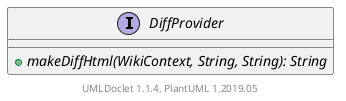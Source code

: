 @startuml

    interface DiffProvider [[DiffProvider.html]] {
        {abstract} +makeDiffHtml(WikiContext, String, String): String
    }


    center footer UMLDoclet 1.1.4, PlantUML 1.2019.05
@enduml
